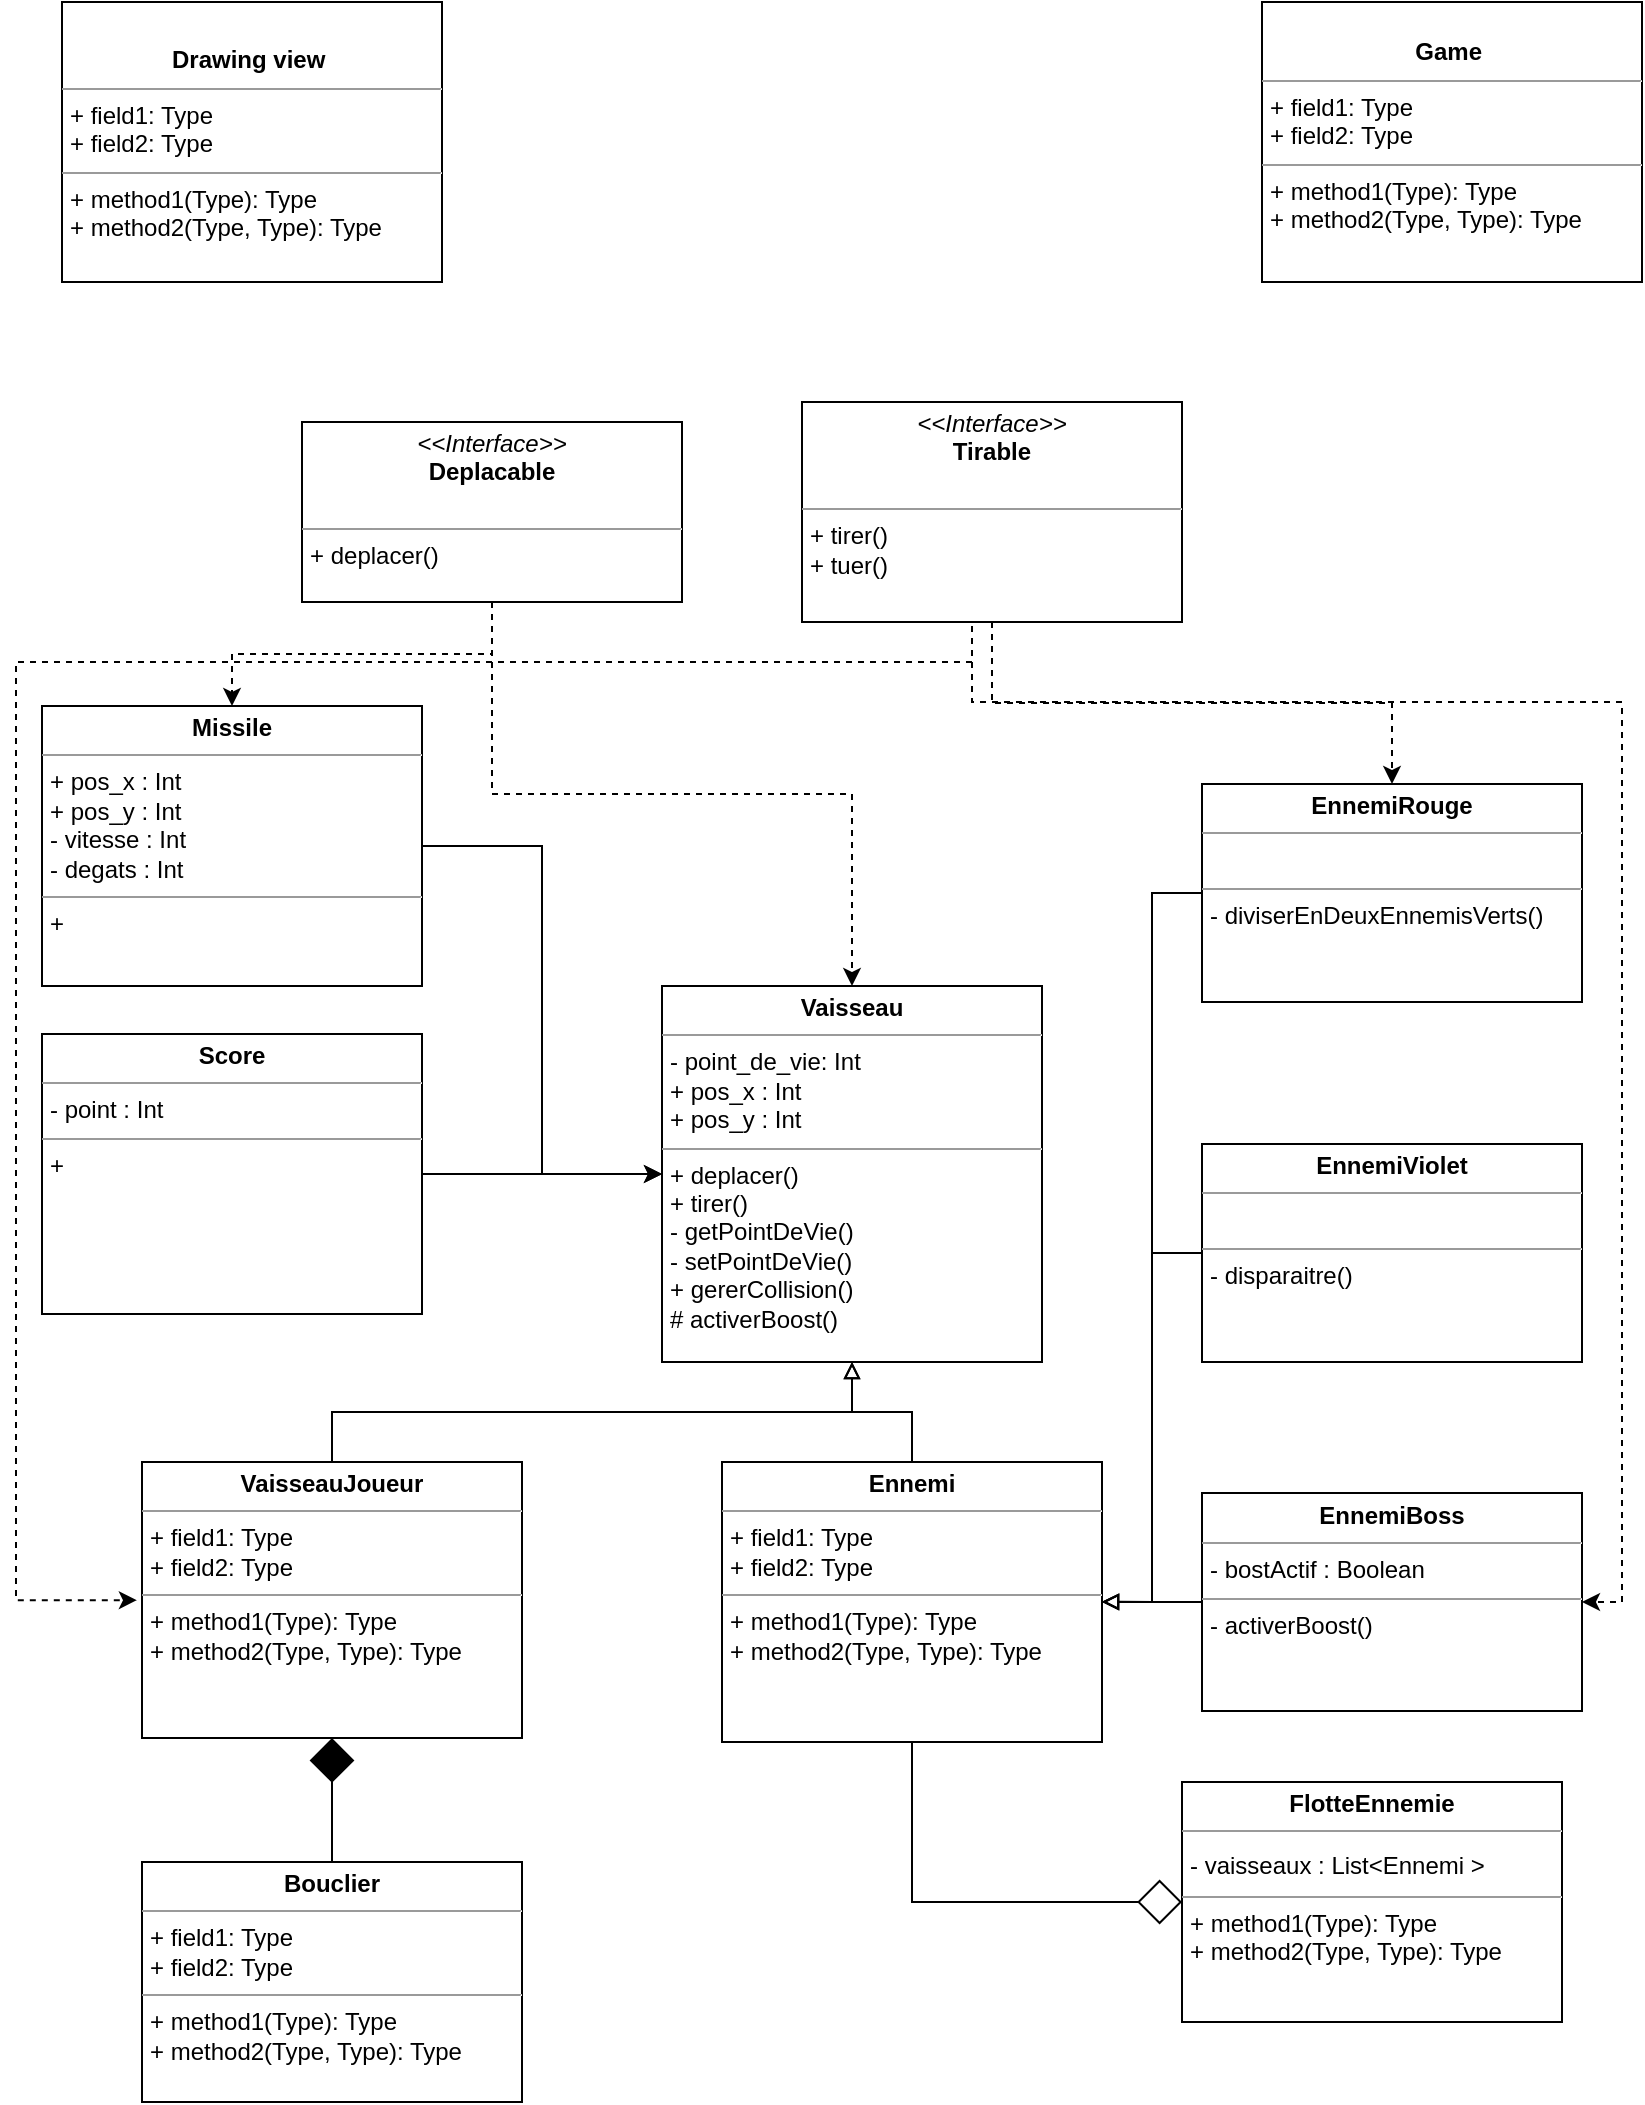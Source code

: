 <mxfile version="26.1.3">
  <diagram name="Page-1" id="c4acf3e9-155e-7222-9cf6-157b1a14988f">
    <mxGraphModel dx="962" dy="1542" grid="1" gridSize="10" guides="1" tooltips="1" connect="1" arrows="1" fold="1" page="1" pageScale="1" pageWidth="850" pageHeight="1100" background="none" math="0" shadow="0">
      <root>
        <mxCell id="0" />
        <mxCell id="1" parent="0" />
        <mxCell id="62QaWRVeRqETwR_Hx8hf-10" style="edgeStyle=orthogonalEdgeStyle;rounded=0;orthogonalLoop=1;jettySize=auto;html=1;exitX=0.5;exitY=0;exitDx=0;exitDy=0;entryX=0.5;entryY=1;entryDx=0;entryDy=0;endArrow=block;endFill=0;" edge="1" parent="1" source="5d2195bd80daf111-9" target="5d2195bd80daf111-10">
          <mxGeometry relative="1" as="geometry" />
        </mxCell>
        <mxCell id="62QaWRVeRqETwR_Hx8hf-21" style="edgeStyle=orthogonalEdgeStyle;rounded=0;orthogonalLoop=1;jettySize=auto;html=1;exitX=0.5;exitY=1;exitDx=0;exitDy=0;entryX=0;entryY=0.5;entryDx=0;entryDy=0;endArrow=diamond;endFill=0;targetPerimeterSpacing=0;endSize=20;" edge="1" parent="1" source="5d2195bd80daf111-9" target="62QaWRVeRqETwR_Hx8hf-19">
          <mxGeometry relative="1" as="geometry" />
        </mxCell>
        <mxCell id="5d2195bd80daf111-9" value="&lt;p style=&quot;margin:0px;margin-top:4px;text-align:center;&quot;&gt;&lt;b&gt;Ennemi&lt;/b&gt;&lt;/p&gt;&lt;hr size=&quot;1&quot;&gt;&lt;p style=&quot;margin:0px;margin-left:4px;&quot;&gt;+ field1: Type&lt;br&gt;+ field2: Type&lt;/p&gt;&lt;hr size=&quot;1&quot;&gt;&lt;p style=&quot;margin:0px;margin-left:4px;&quot;&gt;+ method1(Type): Type&lt;br&gt;+ method2(Type, Type): Type&lt;/p&gt;" style="verticalAlign=top;align=left;overflow=fill;fontSize=12;fontFamily=Helvetica;html=1;rounded=0;shadow=0;comic=0;labelBackgroundColor=none;strokeWidth=1" parent="1" vertex="1">
          <mxGeometry x="360" y="780" width="190" height="140" as="geometry" />
        </mxCell>
        <mxCell id="5d2195bd80daf111-10" value="&lt;p style=&quot;margin:0px;margin-top:4px;text-align:center;&quot;&gt;&lt;b&gt;Vaisseau&lt;/b&gt;&lt;/p&gt;&lt;hr size=&quot;1&quot;&gt;&lt;p style=&quot;margin:0px;margin-left:4px;&quot;&gt;- point_de_vie: Int&lt;/p&gt;&lt;p style=&quot;margin:0px;margin-left:4px;&quot;&gt;+ pos_x : Int&lt;/p&gt;&lt;p style=&quot;margin:0px;margin-left:4px;&quot;&gt;+ pos_y : Int&lt;br&gt;&lt;/p&gt;&lt;hr size=&quot;1&quot;&gt;&lt;p style=&quot;margin:0px;margin-left:4px;&quot;&gt;+ deplacer()&lt;/p&gt;&lt;p style=&quot;margin:0px;margin-left:4px;&quot;&gt;+ tirer()&lt;/p&gt;&lt;p style=&quot;margin:0px;margin-left:4px;&quot;&gt;- getPointDeVie()&lt;/p&gt;&lt;p style=&quot;margin:0px;margin-left:4px;&quot;&gt;- setPointDeVie()&lt;br&gt;+ gererCollision()&lt;/p&gt;&lt;p style=&quot;margin:0px;margin-left:4px;&quot;&gt;# activerBoost()&lt;/p&gt;" style="verticalAlign=top;align=left;overflow=fill;fontSize=12;fontFamily=Helvetica;html=1;rounded=0;shadow=0;comic=0;labelBackgroundColor=none;strokeWidth=1" parent="1" vertex="1">
          <mxGeometry x="330" y="542" width="190" height="188" as="geometry" />
        </mxCell>
        <mxCell id="62QaWRVeRqETwR_Hx8hf-9" style="edgeStyle=orthogonalEdgeStyle;rounded=0;orthogonalLoop=1;jettySize=auto;html=1;exitX=0.5;exitY=0;exitDx=0;exitDy=0;entryX=0.5;entryY=1;entryDx=0;entryDy=0;endArrow=block;endFill=0;" edge="1" parent="1" source="5d2195bd80daf111-12" target="5d2195bd80daf111-10">
          <mxGeometry relative="1" as="geometry" />
        </mxCell>
        <mxCell id="5d2195bd80daf111-12" value="&lt;p style=&quot;margin:0px;margin-top:4px;text-align:center;&quot;&gt;&lt;b&gt;VaisseauJoueur&lt;/b&gt;&lt;/p&gt;&lt;hr size=&quot;1&quot;&gt;&lt;p style=&quot;margin:0px;margin-left:4px;&quot;&gt;+ field1: Type&lt;br&gt;+ field2: Type&lt;/p&gt;&lt;hr size=&quot;1&quot;&gt;&lt;p style=&quot;margin:0px;margin-left:4px;&quot;&gt;+ method1(Type): Type&lt;br&gt;+ method2(Type, Type): Type&lt;/p&gt;" style="verticalAlign=top;align=left;overflow=fill;fontSize=12;fontFamily=Helvetica;html=1;rounded=0;shadow=0;comic=0;labelBackgroundColor=none;strokeWidth=1" parent="1" vertex="1">
          <mxGeometry x="70" y="780" width="190" height="138" as="geometry" />
        </mxCell>
        <mxCell id="62QaWRVeRqETwR_Hx8hf-28" style="edgeStyle=orthogonalEdgeStyle;rounded=0;orthogonalLoop=1;jettySize=auto;html=1;exitX=0.5;exitY=1;exitDx=0;exitDy=0;entryX=0.5;entryY=0;entryDx=0;entryDy=0;dashed=1;" edge="1" parent="1" source="5d2195bd80daf111-15" target="62QaWRVeRqETwR_Hx8hf-12">
          <mxGeometry relative="1" as="geometry" />
        </mxCell>
        <mxCell id="62QaWRVeRqETwR_Hx8hf-31" style="edgeStyle=orthogonalEdgeStyle;rounded=0;orthogonalLoop=1;jettySize=auto;html=1;exitX=0.5;exitY=1;exitDx=0;exitDy=0;entryX=1;entryY=0.5;entryDx=0;entryDy=0;dashed=1;" edge="1" parent="1" source="5d2195bd80daf111-15" target="62QaWRVeRqETwR_Hx8hf-17">
          <mxGeometry relative="1" as="geometry">
            <Array as="points">
              <mxPoint x="485" y="400" />
              <mxPoint x="810" y="400" />
              <mxPoint x="810" y="850" />
            </Array>
          </mxGeometry>
        </mxCell>
        <mxCell id="62QaWRVeRqETwR_Hx8hf-32" style="edgeStyle=orthogonalEdgeStyle;rounded=0;orthogonalLoop=1;jettySize=auto;html=1;exitX=0.5;exitY=1;exitDx=0;exitDy=0;dashed=1;" edge="1" parent="1" source="5d2195bd80daf111-15">
          <mxGeometry relative="1" as="geometry">
            <mxPoint x="482.44" y="360" as="sourcePoint" />
            <mxPoint x="67.44" y="849.111" as="targetPoint" />
            <Array as="points">
              <mxPoint x="485" y="380" />
              <mxPoint x="7" y="380" />
              <mxPoint x="7" y="849" />
            </Array>
          </mxGeometry>
        </mxCell>
        <mxCell id="5d2195bd80daf111-15" value="&lt;p style=&quot;margin:0px;margin-top:4px;text-align:center;&quot;&gt;&lt;i&gt;&amp;lt;&amp;lt;Interface&amp;gt;&amp;gt;&lt;/i&gt;&lt;br&gt;&lt;b&gt;Tirable&lt;/b&gt;&lt;/p&gt;&lt;p style=&quot;margin:0px;margin-left:4px;&quot;&gt;&lt;br&gt;&lt;/p&gt;&lt;hr size=&quot;1&quot;&gt;&lt;p style=&quot;margin:0px;margin-left:4px;&quot;&gt;+ tirer()&lt;br&gt;+ tuer()&lt;/p&gt;" style="verticalAlign=top;align=left;overflow=fill;fontSize=12;fontFamily=Helvetica;html=1;rounded=0;shadow=0;comic=0;labelBackgroundColor=none;strokeWidth=1" parent="1" vertex="1">
          <mxGeometry x="400" y="250" width="190" height="110" as="geometry" />
        </mxCell>
        <mxCell id="5d2195bd80daf111-18" value="&lt;p style=&quot;margin:0px;margin-top:4px;text-align:center;&quot;&gt;&lt;br&gt;&lt;b&gt;Game&amp;nbsp;&lt;/b&gt;&lt;/p&gt;&lt;hr size=&quot;1&quot;&gt;&lt;p style=&quot;margin:0px;margin-left:4px;&quot;&gt;+ field1: Type&lt;br&gt;+ field2: Type&lt;/p&gt;&lt;hr size=&quot;1&quot;&gt;&lt;p style=&quot;margin:0px;margin-left:4px;&quot;&gt;+ method1(Type): Type&lt;br&gt;+ method2(Type, Type): Type&lt;/p&gt;" style="verticalAlign=top;align=left;overflow=fill;fontSize=12;fontFamily=Helvetica;html=1;rounded=0;shadow=0;comic=0;labelBackgroundColor=none;strokeWidth=1" parent="1" vertex="1">
          <mxGeometry x="630" y="50" width="190" height="140" as="geometry" />
        </mxCell>
        <mxCell id="62QaWRVeRqETwR_Hx8hf-33" style="edgeStyle=orthogonalEdgeStyle;rounded=0;orthogonalLoop=1;jettySize=auto;html=1;exitX=0.5;exitY=1;exitDx=0;exitDy=0;entryX=0.5;entryY=0;entryDx=0;entryDy=0;dashed=1;" edge="1" parent="1" source="5d2195bd80daf111-19" target="5d2195bd80daf111-10">
          <mxGeometry relative="1" as="geometry" />
        </mxCell>
        <mxCell id="62QaWRVeRqETwR_Hx8hf-34" style="edgeStyle=orthogonalEdgeStyle;rounded=0;orthogonalLoop=1;jettySize=auto;html=1;exitX=0.5;exitY=1;exitDx=0;exitDy=0;entryX=0.5;entryY=0;entryDx=0;entryDy=0;dashed=1;" edge="1" parent="1" source="5d2195bd80daf111-19" target="5d2195bd80daf111-20">
          <mxGeometry relative="1" as="geometry" />
        </mxCell>
        <mxCell id="5d2195bd80daf111-19" value="&lt;p style=&quot;margin:0px;margin-top:4px;text-align:center;&quot;&gt;&lt;i&gt;&amp;lt;&amp;lt;Interface&amp;gt;&amp;gt;&lt;/i&gt;&lt;br&gt;&lt;b&gt;Deplacable&lt;/b&gt;&lt;/p&gt;&lt;p style=&quot;margin:0px;margin-left:4px;&quot;&gt;&lt;br&gt;&lt;/p&gt;&lt;hr size=&quot;1&quot;&gt;&lt;p style=&quot;margin:0px;margin-left:4px;&quot;&gt;+ deplacer()&lt;br&gt;&lt;br&gt;&lt;/p&gt;" style="verticalAlign=top;align=left;overflow=fill;fontSize=12;fontFamily=Helvetica;html=1;rounded=0;shadow=0;comic=0;labelBackgroundColor=none;strokeWidth=1" parent="1" vertex="1">
          <mxGeometry x="150" y="260" width="190" height="90" as="geometry" />
        </mxCell>
        <mxCell id="62QaWRVeRqETwR_Hx8hf-22" style="edgeStyle=orthogonalEdgeStyle;rounded=0;orthogonalLoop=1;jettySize=auto;html=1;exitX=1;exitY=0.5;exitDx=0;exitDy=0;entryX=0;entryY=0.5;entryDx=0;entryDy=0;" edge="1" parent="1" source="5d2195bd80daf111-20" target="5d2195bd80daf111-10">
          <mxGeometry relative="1" as="geometry" />
        </mxCell>
        <mxCell id="5d2195bd80daf111-20" value="&lt;p style=&quot;margin:0px;margin-top:4px;text-align:center;&quot;&gt;&lt;b&gt;Missile&lt;/b&gt;&lt;/p&gt;&lt;hr size=&quot;1&quot;&gt;&lt;p style=&quot;margin:0px;margin-left:4px;&quot;&gt;+ pos_x : Int&lt;br&gt;&lt;/p&gt;&lt;p style=&quot;margin:0px;margin-left:4px;&quot;&gt;+ pos_y : Int&lt;/p&gt;&lt;p style=&quot;margin:0px;margin-left:4px;&quot;&gt;- vitesse : Int&lt;/p&gt;&lt;p style=&quot;margin:0px;margin-left:4px;&quot;&gt;- degats : Int&lt;/p&gt;&lt;hr size=&quot;1&quot;&gt;&lt;p style=&quot;margin:0px;margin-left:4px;&quot;&gt;+&lt;/p&gt;" style="verticalAlign=top;align=left;overflow=fill;fontSize=12;fontFamily=Helvetica;html=1;rounded=0;shadow=0;comic=0;labelBackgroundColor=none;strokeWidth=1" parent="1" vertex="1">
          <mxGeometry x="20" y="402" width="190" height="140" as="geometry" />
        </mxCell>
        <mxCell id="62QaWRVeRqETwR_Hx8hf-14" style="edgeStyle=orthogonalEdgeStyle;rounded=0;orthogonalLoop=1;jettySize=auto;html=1;exitX=0;exitY=0.5;exitDx=0;exitDy=0;entryX=1;entryY=0.5;entryDx=0;entryDy=0;endArrow=block;endFill=0;" edge="1" parent="1" source="62QaWRVeRqETwR_Hx8hf-12" target="5d2195bd80daf111-9">
          <mxGeometry relative="1" as="geometry" />
        </mxCell>
        <mxCell id="62QaWRVeRqETwR_Hx8hf-12" value="&lt;p style=&quot;margin:0px;margin-top:4px;text-align:center;&quot;&gt;&lt;b&gt;EnnemiRouge&lt;/b&gt;&lt;/p&gt;&lt;hr size=&quot;1&quot;&gt;&lt;p style=&quot;margin:0px;margin-left:4px;&quot;&gt;&lt;br&gt;&lt;/p&gt;&lt;hr size=&quot;1&quot;&gt;&lt;p style=&quot;margin:0px;margin-left:4px;&quot;&gt;- diviserEnDeuxEnnemisVerts()&lt;br&gt;&lt;br&gt;&lt;/p&gt;" style="verticalAlign=top;align=left;overflow=fill;fontSize=12;fontFamily=Helvetica;html=1;rounded=0;shadow=0;comic=0;labelBackgroundColor=none;strokeWidth=1" vertex="1" parent="1">
          <mxGeometry x="600" y="441" width="190" height="109" as="geometry" />
        </mxCell>
        <mxCell id="62QaWRVeRqETwR_Hx8hf-16" style="edgeStyle=orthogonalEdgeStyle;rounded=0;orthogonalLoop=1;jettySize=auto;html=1;exitX=0;exitY=0.5;exitDx=0;exitDy=0;entryX=1;entryY=0.5;entryDx=0;entryDy=0;endArrow=block;endFill=0;" edge="1" parent="1" source="62QaWRVeRqETwR_Hx8hf-13" target="5d2195bd80daf111-9">
          <mxGeometry relative="1" as="geometry" />
        </mxCell>
        <mxCell id="62QaWRVeRqETwR_Hx8hf-13" value="&lt;p style=&quot;margin:0px;margin-top:4px;text-align:center;&quot;&gt;&lt;b&gt;EnnemiViolet&lt;/b&gt;&lt;/p&gt;&lt;hr size=&quot;1&quot;&gt;&lt;p style=&quot;margin:0px;margin-left:4px;&quot;&gt;&lt;br&gt;&lt;/p&gt;&lt;hr size=&quot;1&quot;&gt;&lt;p style=&quot;margin:0px;margin-left:4px;&quot;&gt;- disparaitre()&lt;br&gt;&lt;/p&gt;" style="verticalAlign=top;align=left;overflow=fill;fontSize=12;fontFamily=Helvetica;html=1;rounded=0;shadow=0;comic=0;labelBackgroundColor=none;strokeWidth=1" vertex="1" parent="1">
          <mxGeometry x="600" y="621" width="190" height="109" as="geometry" />
        </mxCell>
        <mxCell id="62QaWRVeRqETwR_Hx8hf-18" style="edgeStyle=orthogonalEdgeStyle;rounded=0;orthogonalLoop=1;jettySize=auto;html=1;exitX=0;exitY=0.5;exitDx=0;exitDy=0;endArrow=block;endFill=0;" edge="1" parent="1" source="62QaWRVeRqETwR_Hx8hf-17">
          <mxGeometry relative="1" as="geometry">
            <mxPoint x="550" y="849.818" as="targetPoint" />
          </mxGeometry>
        </mxCell>
        <mxCell id="62QaWRVeRqETwR_Hx8hf-17" value="&lt;p style=&quot;margin:0px;margin-top:4px;text-align:center;&quot;&gt;&lt;b&gt;EnnemiBoss&lt;/b&gt;&lt;/p&gt;&lt;hr size=&quot;1&quot;&gt;&lt;p style=&quot;margin:0px;margin-left:4px;&quot;&gt;- bostActif : Boolean&lt;/p&gt;&lt;hr size=&quot;1&quot;&gt;&lt;p style=&quot;margin:0px;margin-left:4px;&quot;&gt;- activerBoost()&lt;/p&gt;&lt;p style=&quot;margin:0px;margin-left:4px;&quot;&gt;&lt;br&gt;&lt;br&gt;&lt;/p&gt;" style="verticalAlign=top;align=left;overflow=fill;fontSize=12;fontFamily=Helvetica;html=1;rounded=0;shadow=0;comic=0;labelBackgroundColor=none;strokeWidth=1" vertex="1" parent="1">
          <mxGeometry x="600" y="795.5" width="190" height="109" as="geometry" />
        </mxCell>
        <mxCell id="62QaWRVeRqETwR_Hx8hf-19" value="&lt;p style=&quot;margin:0px;margin-top:4px;text-align:center;&quot;&gt;&lt;b&gt;FlotteEnnemie&lt;/b&gt;&lt;/p&gt;&lt;hr size=&quot;1&quot;&gt;&lt;p style=&quot;margin:0px;margin-left:4px;&quot;&gt;- vaisseaux : List&amp;lt;Ennemi &amp;gt;&lt;span style=&quot;font-size: 12pt; text-indent: -18pt; text-wrap-mode: wrap; background-color: transparent; color: light-dark(rgb(0, 0, 0), rgb(255, 255, 255)); font-family: Symbol;&quot;&gt;&lt;span style=&quot;font-variant-numeric: normal; font-variant-east-asian: normal; font-variant-alternates: normal; font-size-adjust: none; font-kerning: auto; font-optical-sizing: auto; font-feature-settings: normal; font-variation-settings: normal; font-variant-position: normal; font-variant-emoji: normal; font-stretch: normal; font-size: 7pt; line-height: normal; font-family: &amp;quot;Times New Roman&amp;quot;;&quot;&gt;&amp;nbsp; &amp;nbsp; &amp;nbsp;&amp;nbsp;&lt;/span&gt;&lt;/span&gt;&lt;/p&gt;&lt;p style=&quot;margin: 0cm 0cm 0cm 108pt; font-size: 12pt; font-family: Aptos, sans-serif; text-wrap-mode: wrap; text-indent: -18pt;&quot; class=&quot;MsoListParagraph&quot;&gt;&lt;/p&gt;&lt;hr size=&quot;1&quot;&gt;&lt;p style=&quot;margin:0px;margin-left:4px;&quot;&gt;+ method1(Type): Type&lt;br&gt;+ method2(Type, Type): Type&lt;/p&gt;" style="verticalAlign=top;align=left;overflow=fill;fontSize=12;fontFamily=Helvetica;html=1;rounded=0;shadow=0;comic=0;labelBackgroundColor=none;strokeWidth=1" vertex="1" parent="1">
          <mxGeometry x="590" y="940" width="190" height="120" as="geometry" />
        </mxCell>
        <mxCell id="62QaWRVeRqETwR_Hx8hf-26" style="edgeStyle=orthogonalEdgeStyle;rounded=0;orthogonalLoop=1;jettySize=auto;html=1;exitX=1;exitY=0.5;exitDx=0;exitDy=0;entryX=0;entryY=0.5;entryDx=0;entryDy=0;" edge="1" parent="1" source="62QaWRVeRqETwR_Hx8hf-23" target="5d2195bd80daf111-10">
          <mxGeometry relative="1" as="geometry" />
        </mxCell>
        <mxCell id="62QaWRVeRqETwR_Hx8hf-23" value="&lt;p style=&quot;margin:0px;margin-top:4px;text-align:center;&quot;&gt;&lt;b&gt;Score&lt;/b&gt;&lt;/p&gt;&lt;hr size=&quot;1&quot;&gt;&lt;p style=&quot;margin:0px;margin-left:4px;&quot;&gt;- point : Int&lt;/p&gt;&lt;hr size=&quot;1&quot;&gt;&lt;p style=&quot;margin:0px;margin-left:4px;&quot;&gt;+&lt;/p&gt;" style="verticalAlign=top;align=left;overflow=fill;fontSize=12;fontFamily=Helvetica;html=1;rounded=0;shadow=0;comic=0;labelBackgroundColor=none;strokeWidth=1" vertex="1" parent="1">
          <mxGeometry x="20" y="566" width="190" height="140" as="geometry" />
        </mxCell>
        <mxCell id="62QaWRVeRqETwR_Hx8hf-36" style="edgeStyle=orthogonalEdgeStyle;rounded=0;orthogonalLoop=1;jettySize=auto;html=1;exitX=0.5;exitY=0;exitDx=0;exitDy=0;entryX=0.5;entryY=1;entryDx=0;entryDy=0;endArrow=diamond;endFill=1;endSize=20;" edge="1" parent="1" source="62QaWRVeRqETwR_Hx8hf-27" target="5d2195bd80daf111-12">
          <mxGeometry relative="1" as="geometry" />
        </mxCell>
        <mxCell id="62QaWRVeRqETwR_Hx8hf-27" value="&lt;p style=&quot;margin:0px;margin-top:4px;text-align:center;&quot;&gt;&lt;b&gt;Bouclier&lt;/b&gt;&lt;/p&gt;&lt;hr size=&quot;1&quot;&gt;&lt;p style=&quot;margin:0px;margin-left:4px;&quot;&gt;+ field1: Type&lt;br&gt;+ field2: Type&lt;/p&gt;&lt;hr size=&quot;1&quot;&gt;&lt;p style=&quot;margin:0px;margin-left:4px;&quot;&gt;+ method1(Type): Type&lt;br&gt;+ method2(Type, Type): Type&lt;/p&gt;" style="verticalAlign=top;align=left;overflow=fill;fontSize=12;fontFamily=Helvetica;html=1;rounded=0;shadow=0;comic=0;labelBackgroundColor=none;strokeWidth=1" vertex="1" parent="1">
          <mxGeometry x="70" y="980" width="190" height="120" as="geometry" />
        </mxCell>
        <mxCell id="62QaWRVeRqETwR_Hx8hf-35" value="&lt;p style=&quot;margin:0px;margin-top:4px;text-align:center;&quot;&gt;&lt;b&gt;&lt;br&gt;&lt;/b&gt;&lt;/p&gt;&lt;p style=&quot;margin:0px;margin-top:4px;text-align:center;&quot;&gt;&lt;b&gt;Drawing view&amp;nbsp;&lt;/b&gt;&lt;/p&gt;&lt;hr size=&quot;1&quot;&gt;&lt;p style=&quot;margin:0px;margin-left:4px;&quot;&gt;+ field1: Type&lt;br&gt;+ field2: Type&lt;/p&gt;&lt;hr size=&quot;1&quot;&gt;&lt;p style=&quot;margin:0px;margin-left:4px;&quot;&gt;+ method1(Type): Type&lt;br&gt;+ method2(Type, Type): Type&lt;/p&gt;" style="verticalAlign=top;align=left;overflow=fill;fontSize=12;fontFamily=Helvetica;html=1;rounded=0;shadow=0;comic=0;labelBackgroundColor=none;strokeWidth=1" vertex="1" parent="1">
          <mxGeometry x="30" y="50" width="190" height="140" as="geometry" />
        </mxCell>
      </root>
    </mxGraphModel>
  </diagram>
</mxfile>
